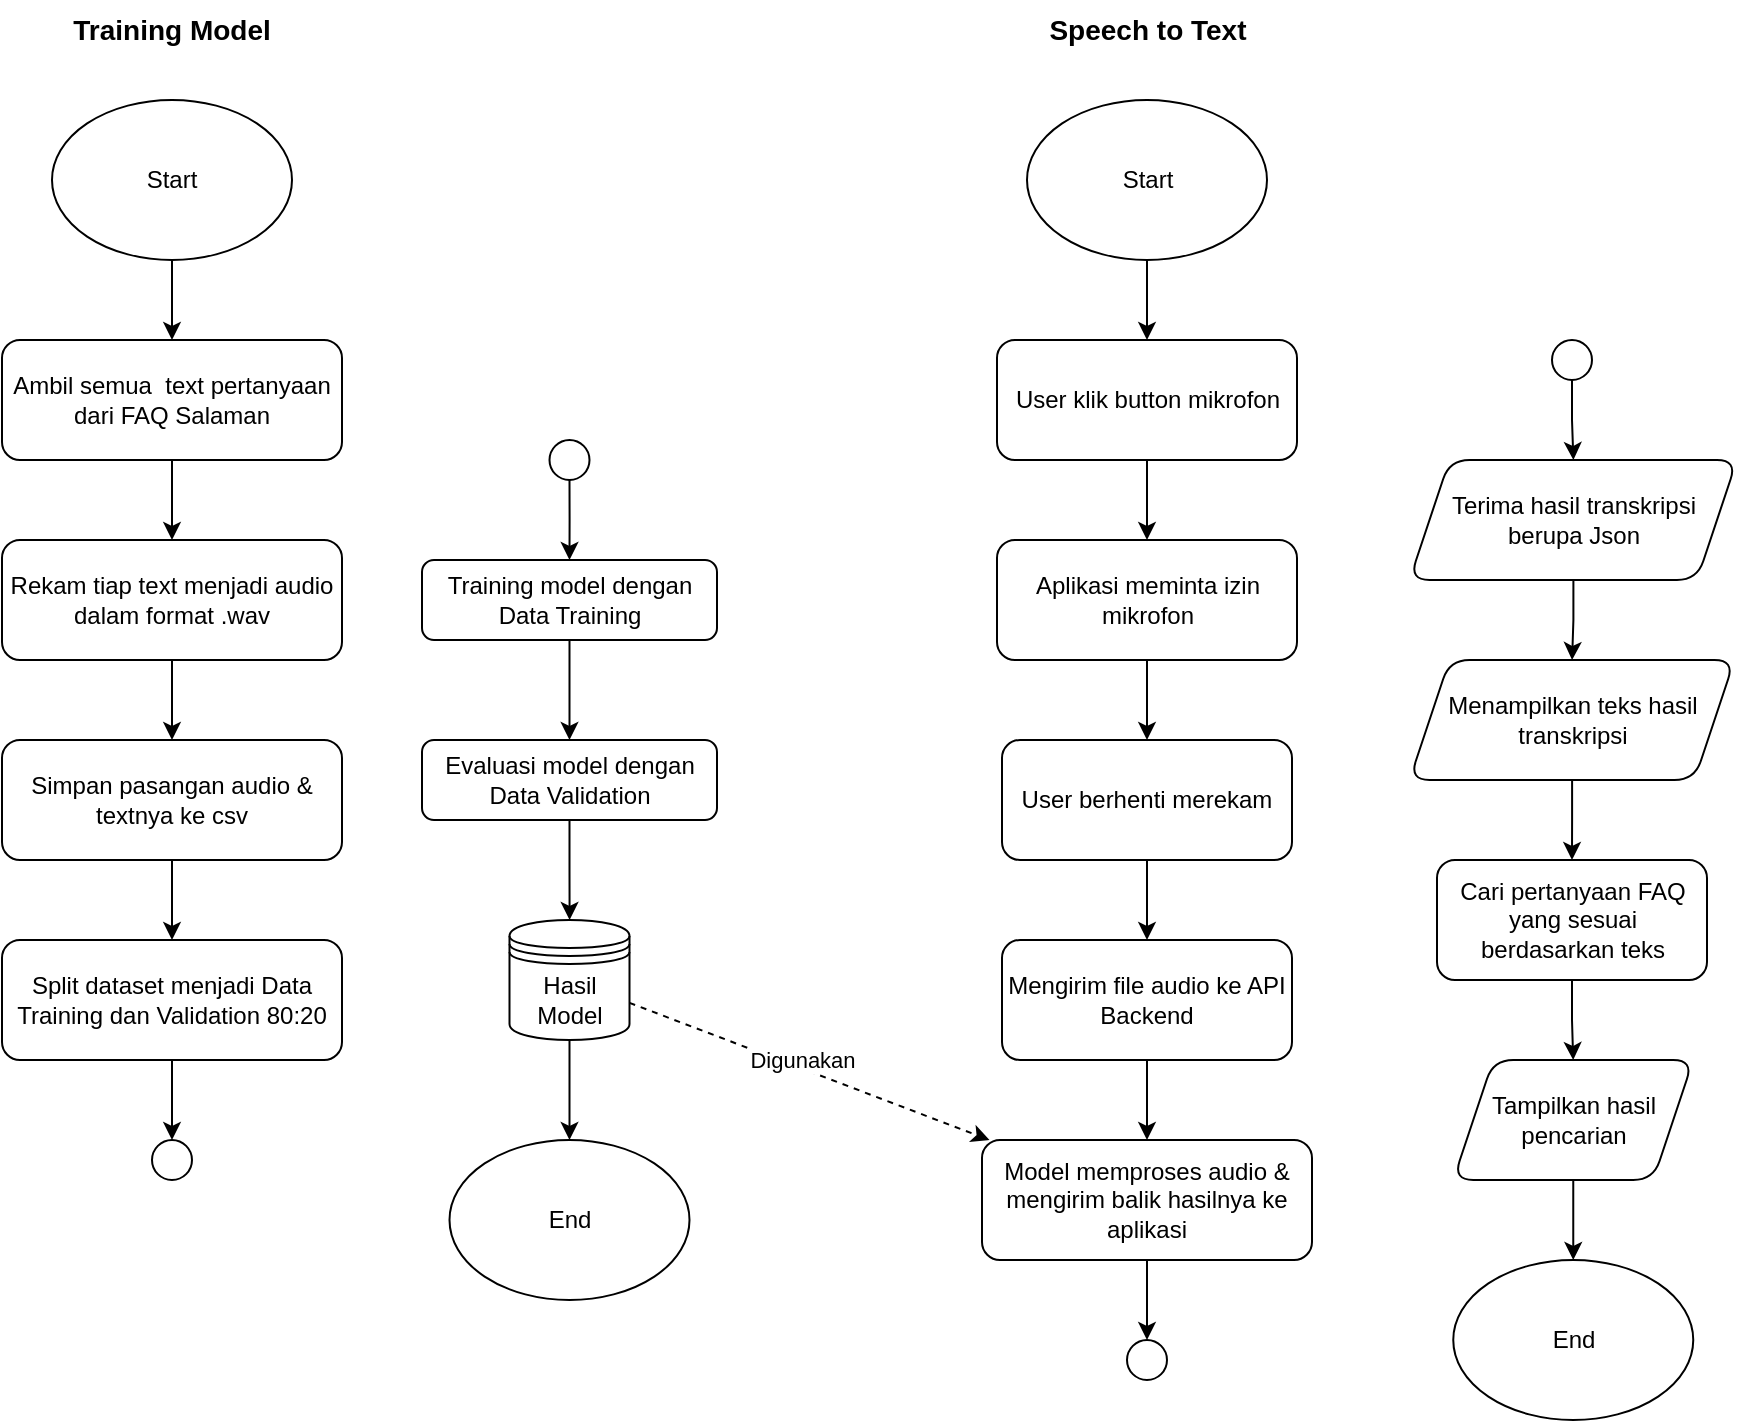 <mxfile version="27.0.9">
  <diagram name="Page-1" id="UHyUepjB5ZOAoQcucuBv">
    <mxGraphModel dx="1737" dy="1043" grid="1" gridSize="10" guides="1" tooltips="1" connect="1" arrows="1" fold="1" page="1" pageScale="1" pageWidth="850" pageHeight="1100" math="0" shadow="0">
      <root>
        <mxCell id="0" />
        <mxCell id="1" parent="0" />
        <mxCell id="1jDWYzuB_RZPfstshy-d-1" value="Training Model" style="text;html=1;align=center;verticalAlign=middle;whiteSpace=wrap;rounded=0;fontStyle=1;fontSize=14;" parent="1" vertex="1">
          <mxGeometry x="120" y="30" width="110" height="30" as="geometry" />
        </mxCell>
        <mxCell id="1jDWYzuB_RZPfstshy-d-7" value="" style="edgeStyle=orthogonalEdgeStyle;rounded=0;orthogonalLoop=1;jettySize=auto;html=1;" parent="1" source="1jDWYzuB_RZPfstshy-d-2" target="1jDWYzuB_RZPfstshy-d-6" edge="1">
          <mxGeometry relative="1" as="geometry" />
        </mxCell>
        <mxCell id="1jDWYzuB_RZPfstshy-d-2" value="Start" style="ellipse;whiteSpace=wrap;html=1;" parent="1" vertex="1">
          <mxGeometry x="115" y="80" width="120" height="80" as="geometry" />
        </mxCell>
        <mxCell id="1jDWYzuB_RZPfstshy-d-10" value="" style="edgeStyle=orthogonalEdgeStyle;rounded=0;orthogonalLoop=1;jettySize=auto;html=1;" parent="1" source="1jDWYzuB_RZPfstshy-d-6" target="1jDWYzuB_RZPfstshy-d-9" edge="1">
          <mxGeometry relative="1" as="geometry" />
        </mxCell>
        <mxCell id="1jDWYzuB_RZPfstshy-d-6" value="Ambil semua&amp;nbsp; text pertanyaan dari FAQ Salaman" style="rounded=1;whiteSpace=wrap;html=1;" parent="1" vertex="1">
          <mxGeometry x="90" y="200" width="170" height="60" as="geometry" />
        </mxCell>
        <mxCell id="1jDWYzuB_RZPfstshy-d-12" value="" style="edgeStyle=orthogonalEdgeStyle;rounded=0;orthogonalLoop=1;jettySize=auto;html=1;" parent="1" source="1jDWYzuB_RZPfstshy-d-9" target="1jDWYzuB_RZPfstshy-d-11" edge="1">
          <mxGeometry relative="1" as="geometry" />
        </mxCell>
        <mxCell id="1jDWYzuB_RZPfstshy-d-9" value="Rekam tiap text menjadi audio dalam format .wav" style="rounded=1;whiteSpace=wrap;html=1;" parent="1" vertex="1">
          <mxGeometry x="90" y="300" width="170" height="60" as="geometry" />
        </mxCell>
        <mxCell id="1jDWYzuB_RZPfstshy-d-14" value="" style="edgeStyle=orthogonalEdgeStyle;rounded=0;orthogonalLoop=1;jettySize=auto;html=1;" parent="1" source="1jDWYzuB_RZPfstshy-d-11" target="1jDWYzuB_RZPfstshy-d-13" edge="1">
          <mxGeometry relative="1" as="geometry" />
        </mxCell>
        <mxCell id="1jDWYzuB_RZPfstshy-d-11" value="Simpan pasangan audio &amp;amp; textnya ke csv" style="rounded=1;whiteSpace=wrap;html=1;" parent="1" vertex="1">
          <mxGeometry x="90" y="400" width="170" height="60" as="geometry" />
        </mxCell>
        <mxCell id="yHZPLpqmzruWqO_1e1XO-54" style="edgeStyle=orthogonalEdgeStyle;rounded=0;orthogonalLoop=1;jettySize=auto;html=1;entryX=0.5;entryY=0;entryDx=0;entryDy=0;" edge="1" parent="1" source="1jDWYzuB_RZPfstshy-d-13" target="yHZPLpqmzruWqO_1e1XO-53">
          <mxGeometry relative="1" as="geometry" />
        </mxCell>
        <mxCell id="1jDWYzuB_RZPfstshy-d-13" value="Split dataset menjadi Data Training dan Validation 80:20" style="rounded=1;whiteSpace=wrap;html=1;" parent="1" vertex="1">
          <mxGeometry x="90" y="500" width="170" height="60" as="geometry" />
        </mxCell>
        <mxCell id="yHZPLpqmzruWqO_1e1XO-60" value="" style="edgeStyle=orthogonalEdgeStyle;rounded=0;orthogonalLoop=1;jettySize=auto;html=1;" edge="1" parent="1" source="1jDWYzuB_RZPfstshy-d-23" target="yHZPLpqmzruWqO_1e1XO-59">
          <mxGeometry relative="1" as="geometry" />
        </mxCell>
        <mxCell id="1jDWYzuB_RZPfstshy-d-23" value="Training model dengan Data Training" style="rounded=1;whiteSpace=wrap;html=1;" parent="1" vertex="1">
          <mxGeometry x="300" y="310" width="147.5" height="40" as="geometry" />
        </mxCell>
        <mxCell id="yHZPLpqmzruWqO_1e1XO-2" style="edgeStyle=orthogonalEdgeStyle;rounded=0;orthogonalLoop=1;jettySize=auto;html=1;" edge="1" parent="1" source="1jDWYzuB_RZPfstshy-d-25" target="yHZPLpqmzruWqO_1e1XO-1">
          <mxGeometry relative="1" as="geometry" />
        </mxCell>
        <mxCell id="yHZPLpqmzruWqO_1e1XO-70" style="rounded=0;orthogonalLoop=1;jettySize=auto;html=1;dashed=1;" edge="1" parent="1" source="1jDWYzuB_RZPfstshy-d-25" target="yHZPLpqmzruWqO_1e1XO-31">
          <mxGeometry relative="1" as="geometry" />
        </mxCell>
        <mxCell id="yHZPLpqmzruWqO_1e1XO-71" value="Digunakan" style="edgeLabel;html=1;align=center;verticalAlign=middle;resizable=0;points=[];" vertex="1" connectable="0" parent="yHZPLpqmzruWqO_1e1XO-70">
          <mxGeometry x="-0.201" relative="1" as="geometry">
            <mxPoint x="14" y="1" as="offset" />
          </mxGeometry>
        </mxCell>
        <mxCell id="1jDWYzuB_RZPfstshy-d-25" value="Hasil Model" style="shape=datastore;whiteSpace=wrap;html=1;" parent="1" vertex="1">
          <mxGeometry x="343.75" y="490" width="60" height="60" as="geometry" />
        </mxCell>
        <mxCell id="yHZPLpqmzruWqO_1e1XO-1" value="End" style="ellipse;whiteSpace=wrap;html=1;" vertex="1" parent="1">
          <mxGeometry x="313.75" y="600" width="120" height="80" as="geometry" />
        </mxCell>
        <mxCell id="yHZPLpqmzruWqO_1e1XO-3" value="Speech to Text" style="text;html=1;align=center;verticalAlign=middle;whiteSpace=wrap;rounded=0;fillColor=none;fontStyle=1;fontSize=14;" vertex="1" parent="1">
          <mxGeometry x="607.5" y="30" width="110" height="30" as="geometry" />
        </mxCell>
        <mxCell id="yHZPLpqmzruWqO_1e1XO-20" value="" style="edgeStyle=orthogonalEdgeStyle;rounded=0;orthogonalLoop=1;jettySize=auto;html=1;" edge="1" parent="1" source="yHZPLpqmzruWqO_1e1XO-21" target="yHZPLpqmzruWqO_1e1XO-23">
          <mxGeometry relative="1" as="geometry" />
        </mxCell>
        <mxCell id="yHZPLpqmzruWqO_1e1XO-21" value="Start" style="ellipse;whiteSpace=wrap;html=1;" vertex="1" parent="1">
          <mxGeometry x="602.5" y="80" width="120" height="80" as="geometry" />
        </mxCell>
        <mxCell id="yHZPLpqmzruWqO_1e1XO-22" value="" style="edgeStyle=orthogonalEdgeStyle;rounded=0;orthogonalLoop=1;jettySize=auto;html=1;" edge="1" parent="1" source="yHZPLpqmzruWqO_1e1XO-23" target="yHZPLpqmzruWqO_1e1XO-25">
          <mxGeometry relative="1" as="geometry" />
        </mxCell>
        <mxCell id="yHZPLpqmzruWqO_1e1XO-23" value="User klik button mikrofon" style="rounded=1;whiteSpace=wrap;html=1;" vertex="1" parent="1">
          <mxGeometry x="587.5" y="200" width="150" height="60" as="geometry" />
        </mxCell>
        <mxCell id="yHZPLpqmzruWqO_1e1XO-24" value="" style="edgeStyle=orthogonalEdgeStyle;rounded=0;orthogonalLoop=1;jettySize=auto;html=1;" edge="1" parent="1" source="yHZPLpqmzruWqO_1e1XO-25" target="yHZPLpqmzruWqO_1e1XO-27">
          <mxGeometry relative="1" as="geometry" />
        </mxCell>
        <mxCell id="yHZPLpqmzruWqO_1e1XO-25" value="Aplikasi meminta izin mikrofon" style="rounded=1;whiteSpace=wrap;html=1;" vertex="1" parent="1">
          <mxGeometry x="587.5" y="300" width="150" height="60" as="geometry" />
        </mxCell>
        <mxCell id="yHZPLpqmzruWqO_1e1XO-26" value="" style="edgeStyle=orthogonalEdgeStyle;rounded=0;orthogonalLoop=1;jettySize=auto;html=1;" edge="1" parent="1" source="yHZPLpqmzruWqO_1e1XO-27" target="yHZPLpqmzruWqO_1e1XO-29">
          <mxGeometry relative="1" as="geometry" />
        </mxCell>
        <mxCell id="yHZPLpqmzruWqO_1e1XO-27" value="User berhenti merekam" style="rounded=1;whiteSpace=wrap;html=1;" vertex="1" parent="1">
          <mxGeometry x="590" y="400" width="145" height="60" as="geometry" />
        </mxCell>
        <mxCell id="yHZPLpqmzruWqO_1e1XO-28" value="" style="edgeStyle=orthogonalEdgeStyle;rounded=0;orthogonalLoop=1;jettySize=auto;html=1;" edge="1" parent="1" source="yHZPLpqmzruWqO_1e1XO-29" target="yHZPLpqmzruWqO_1e1XO-31">
          <mxGeometry relative="1" as="geometry" />
        </mxCell>
        <mxCell id="yHZPLpqmzruWqO_1e1XO-29" value="Mengirim file audio ke API Backend" style="rounded=1;whiteSpace=wrap;html=1;" vertex="1" parent="1">
          <mxGeometry x="590" y="500" width="145" height="60" as="geometry" />
        </mxCell>
        <mxCell id="yHZPLpqmzruWqO_1e1XO-47" value="" style="edgeStyle=orthogonalEdgeStyle;rounded=0;orthogonalLoop=1;jettySize=auto;html=1;" edge="1" parent="1" source="yHZPLpqmzruWqO_1e1XO-31" target="yHZPLpqmzruWqO_1e1XO-48">
          <mxGeometry relative="1" as="geometry">
            <mxPoint x="650.0" y="680" as="targetPoint" />
          </mxGeometry>
        </mxCell>
        <mxCell id="yHZPLpqmzruWqO_1e1XO-31" value="Model memproses audio &amp;amp; mengirim balik hasilnya ke aplikasi" style="rounded=1;whiteSpace=wrap;html=1;" vertex="1" parent="1">
          <mxGeometry x="580" y="600" width="165" height="60" as="geometry" />
        </mxCell>
        <mxCell id="yHZPLpqmzruWqO_1e1XO-39" value="" style="edgeStyle=orthogonalEdgeStyle;rounded=0;orthogonalLoop=1;jettySize=auto;html=1;" edge="1" parent="1" source="yHZPLpqmzruWqO_1e1XO-36" target="yHZPLpqmzruWqO_1e1XO-62">
          <mxGeometry relative="1" as="geometry">
            <mxPoint x="875" y="360" as="targetPoint" />
          </mxGeometry>
        </mxCell>
        <mxCell id="yHZPLpqmzruWqO_1e1XO-36" value="Terima hasil transkripsi berupa Json" style="shape=parallelogram;perimeter=parallelogramPerimeter;whiteSpace=wrap;html=1;fixedSize=1;rounded=1;" vertex="1" parent="1">
          <mxGeometry x="793.75" y="260" width="163.75" height="60" as="geometry" />
        </mxCell>
        <mxCell id="yHZPLpqmzruWqO_1e1XO-68" value="" style="edgeStyle=orthogonalEdgeStyle;rounded=0;orthogonalLoop=1;jettySize=auto;html=1;" edge="1" parent="1" source="yHZPLpqmzruWqO_1e1XO-42" target="yHZPLpqmzruWqO_1e1XO-67">
          <mxGeometry relative="1" as="geometry" />
        </mxCell>
        <mxCell id="yHZPLpqmzruWqO_1e1XO-42" value="Cari pertanyaan FAQ yang sesuai berdasarkan teks" style="whiteSpace=wrap;html=1;rounded=1;" vertex="1" parent="1">
          <mxGeometry x="807.5" y="460" width="135" height="60" as="geometry" />
        </mxCell>
        <mxCell id="yHZPLpqmzruWqO_1e1XO-44" value="End" style="ellipse;whiteSpace=wrap;html=1;" vertex="1" parent="1">
          <mxGeometry x="815.63" y="660" width="120" height="80" as="geometry" />
        </mxCell>
        <mxCell id="yHZPLpqmzruWqO_1e1XO-48" value="" style="ellipse;whiteSpace=wrap;html=1;aspect=fixed;" vertex="1" parent="1">
          <mxGeometry x="652.5" y="700" width="20" height="20" as="geometry" />
        </mxCell>
        <mxCell id="yHZPLpqmzruWqO_1e1XO-51" style="edgeStyle=orthogonalEdgeStyle;rounded=0;orthogonalLoop=1;jettySize=auto;html=1;" edge="1" parent="1" source="yHZPLpqmzruWqO_1e1XO-50" target="yHZPLpqmzruWqO_1e1XO-36">
          <mxGeometry relative="1" as="geometry" />
        </mxCell>
        <mxCell id="yHZPLpqmzruWqO_1e1XO-50" value="" style="ellipse;whiteSpace=wrap;html=1;aspect=fixed;" vertex="1" parent="1">
          <mxGeometry x="865" y="200" width="20" height="20" as="geometry" />
        </mxCell>
        <mxCell id="yHZPLpqmzruWqO_1e1XO-53" value="" style="ellipse;whiteSpace=wrap;html=1;aspect=fixed;" vertex="1" parent="1">
          <mxGeometry x="165" y="600" width="20" height="20" as="geometry" />
        </mxCell>
        <mxCell id="yHZPLpqmzruWqO_1e1XO-56" style="edgeStyle=orthogonalEdgeStyle;rounded=0;orthogonalLoop=1;jettySize=auto;html=1;" edge="1" parent="1" source="yHZPLpqmzruWqO_1e1XO-55" target="1jDWYzuB_RZPfstshy-d-23">
          <mxGeometry relative="1" as="geometry" />
        </mxCell>
        <mxCell id="yHZPLpqmzruWqO_1e1XO-55" value="" style="ellipse;whiteSpace=wrap;html=1;aspect=fixed;" vertex="1" parent="1">
          <mxGeometry x="363.75" y="250" width="20" height="20" as="geometry" />
        </mxCell>
        <mxCell id="yHZPLpqmzruWqO_1e1XO-61" style="edgeStyle=orthogonalEdgeStyle;rounded=0;orthogonalLoop=1;jettySize=auto;html=1;" edge="1" parent="1" source="yHZPLpqmzruWqO_1e1XO-59" target="1jDWYzuB_RZPfstshy-d-25">
          <mxGeometry relative="1" as="geometry" />
        </mxCell>
        <mxCell id="yHZPLpqmzruWqO_1e1XO-59" value="Evaluasi model dengan Data Validation" style="rounded=1;whiteSpace=wrap;html=1;" vertex="1" parent="1">
          <mxGeometry x="300" y="400" width="147.5" height="40" as="geometry" />
        </mxCell>
        <mxCell id="yHZPLpqmzruWqO_1e1XO-64" style="edgeStyle=orthogonalEdgeStyle;rounded=0;orthogonalLoop=1;jettySize=auto;html=1;" edge="1" parent="1" source="yHZPLpqmzruWqO_1e1XO-62" target="yHZPLpqmzruWqO_1e1XO-42">
          <mxGeometry relative="1" as="geometry" />
        </mxCell>
        <mxCell id="yHZPLpqmzruWqO_1e1XO-62" value="Menampilkan teks hasil transkripsi" style="shape=parallelogram;perimeter=parallelogramPerimeter;whiteSpace=wrap;html=1;fixedSize=1;rounded=1;" vertex="1" parent="1">
          <mxGeometry x="793.75" y="360" width="162.5" height="60" as="geometry" />
        </mxCell>
        <mxCell id="yHZPLpqmzruWqO_1e1XO-69" style="edgeStyle=orthogonalEdgeStyle;rounded=0;orthogonalLoop=1;jettySize=auto;html=1;" edge="1" parent="1" source="yHZPLpqmzruWqO_1e1XO-67" target="yHZPLpqmzruWqO_1e1XO-44">
          <mxGeometry relative="1" as="geometry" />
        </mxCell>
        <mxCell id="yHZPLpqmzruWqO_1e1XO-67" value="Tampilkan hasil pencarian" style="shape=parallelogram;perimeter=parallelogramPerimeter;whiteSpace=wrap;html=1;fixedSize=1;rounded=1;" vertex="1" parent="1">
          <mxGeometry x="815.63" y="560" width="120" height="60" as="geometry" />
        </mxCell>
      </root>
    </mxGraphModel>
  </diagram>
</mxfile>
